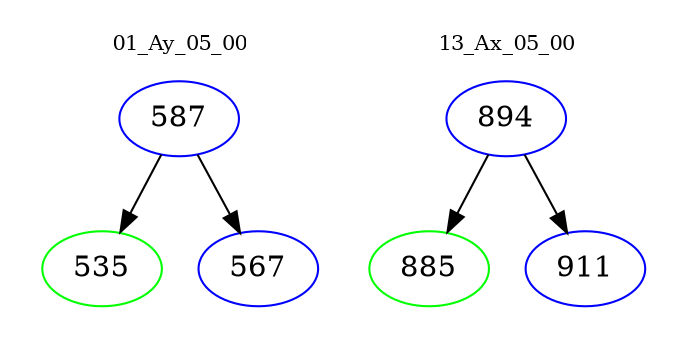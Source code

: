 digraph{
subgraph cluster_0 {
color = white
label = "01_Ay_05_00";
fontsize=10;
T0_587 [label="587", color="blue"]
T0_587 -> T0_535 [color="black"]
T0_535 [label="535", color="green"]
T0_587 -> T0_567 [color="black"]
T0_567 [label="567", color="blue"]
}
subgraph cluster_1 {
color = white
label = "13_Ax_05_00";
fontsize=10;
T1_894 [label="894", color="blue"]
T1_894 -> T1_885 [color="black"]
T1_885 [label="885", color="green"]
T1_894 -> T1_911 [color="black"]
T1_911 [label="911", color="blue"]
}
}
